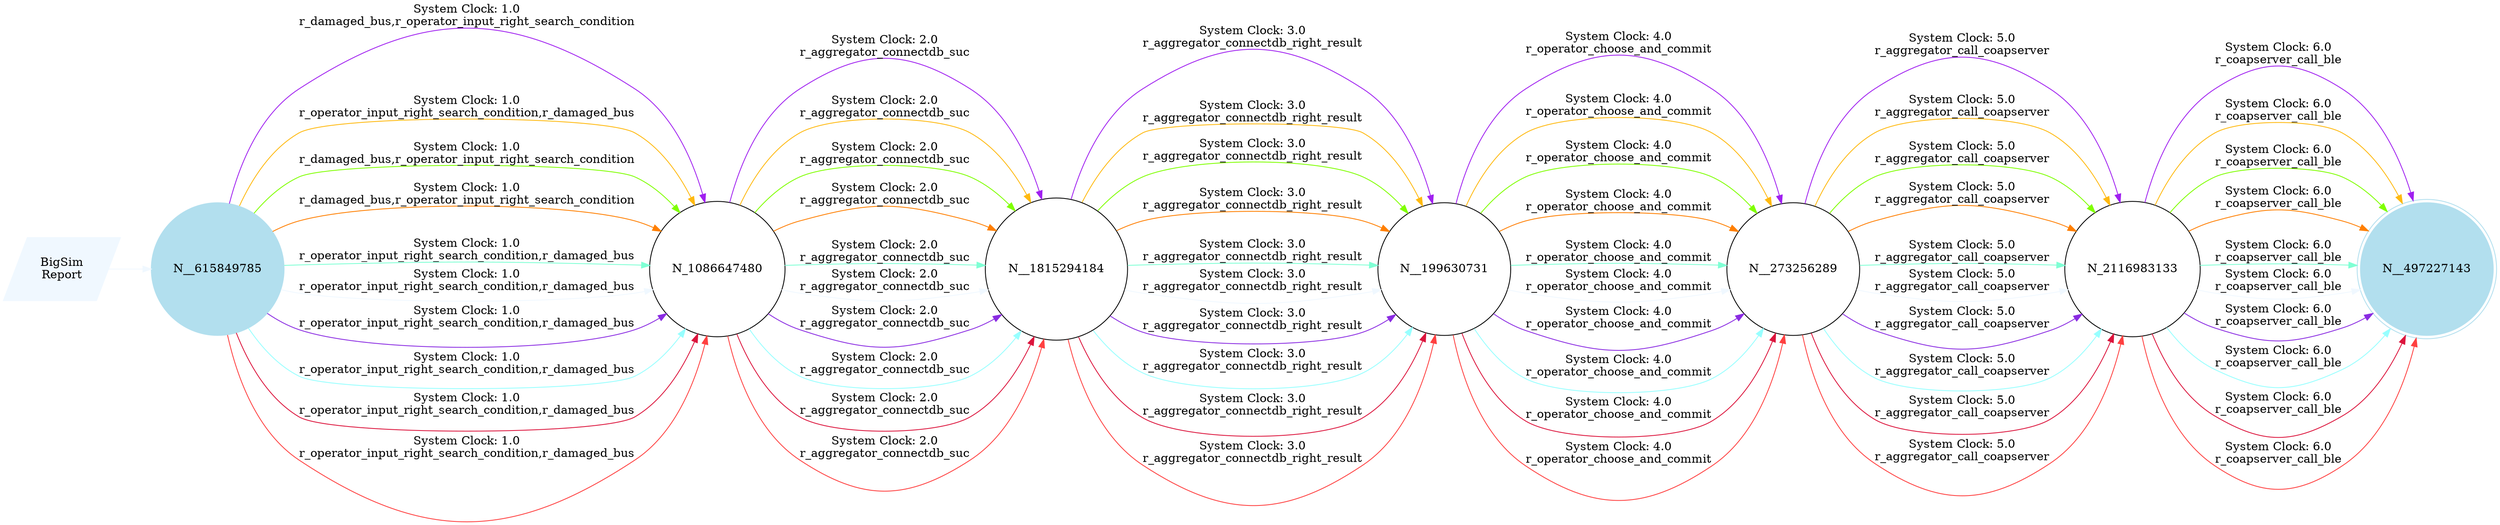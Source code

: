 digraph reaction_graph {
   rankdir=LR;
   Node [shape = circle];
   BigSim_Report [shape = parallelogram color = aliceblue style=filled label="BigSim
Report"];
BigSim_Report -> N__615849785[color = aliceblue label = ""];
 N__615849785
 [shape=circle, color=lightblue2, style=filled];
N__199630731[ label="N__199630731"];
 N__199630731 -> N__273256289[ color = purple label = "System Clock: 4.0
r_operator_choose_and_commit"];
N__1815294184[ label="N__1815294184"];
 N__1815294184 -> N__199630731[ color = purple label = "System Clock: 3.0
r_aggregator_connectdb_right_result"];
N__497227143[ shape = doublecircle, color=lightblue2, style=filled, label="N__497227143"];
N_1086647480[ label="N_1086647480"];
 N_1086647480 -> N__1815294184[ color = purple label = "System Clock: 2.0
r_aggregator_connectdb_suc"];
N__273256289[ label="N__273256289"];
 N__273256289 -> N_2116983133[ color = purple label = "System Clock: 5.0
r_aggregator_call_coapserver"];
N_2116983133[ label="N_2116983133"];
 N_2116983133 -> N__497227143[ color = purple label = "System Clock: 6.0
r_coapserver_call_ble"];
N__615849785[ label="N__615849785"];
 N__615849785 -> N_1086647480[ color = purple label = "System Clock: 1.0
r_damaged_bus,r_operator_input_right_search_condition"];
N__199630731[ label="N__199630731"];
 N__199630731 -> N__273256289[ color = darkgoldenrod1 label = "System Clock: 4.0
r_operator_choose_and_commit"];
N__1815294184[ label="N__1815294184"];
 N__1815294184 -> N__199630731[ color = darkgoldenrod1 label = "System Clock: 3.0
r_aggregator_connectdb_right_result"];
N__497227143[ shape = doublecircle, color=lightblue2, style=filled, label="N__497227143"];
N_1086647480[ label="N_1086647480"];
 N_1086647480 -> N__1815294184[ color = darkgoldenrod1 label = "System Clock: 2.0
r_aggregator_connectdb_suc"];
N__273256289[ label="N__273256289"];
 N__273256289 -> N_2116983133[ color = darkgoldenrod1 label = "System Clock: 5.0
r_aggregator_call_coapserver"];
N_2116983133[ label="N_2116983133"];
 N_2116983133 -> N__497227143[ color = darkgoldenrod1 label = "System Clock: 6.0
r_coapserver_call_ble"];
N__615849785[ label="N__615849785"];
 N__615849785 -> N_1086647480[ color = darkgoldenrod1 label = "System Clock: 1.0
r_operator_input_right_search_condition,r_damaged_bus"];
N__199630731[ label="N__199630731"];
 N__199630731 -> N__273256289[ color = chartreuse1 label = "System Clock: 4.0
r_operator_choose_and_commit"];
N__1815294184[ label="N__1815294184"];
 N__1815294184 -> N__199630731[ color = chartreuse1 label = "System Clock: 3.0
r_aggregator_connectdb_right_result"];
N__497227143[ shape = doublecircle, color=lightblue2, style=filled, label="N__497227143"];
N_1086647480[ label="N_1086647480"];
 N_1086647480 -> N__1815294184[ color = chartreuse1 label = "System Clock: 2.0
r_aggregator_connectdb_suc"];
N__273256289[ label="N__273256289"];
 N__273256289 -> N_2116983133[ color = chartreuse1 label = "System Clock: 5.0
r_aggregator_call_coapserver"];
N_2116983133[ label="N_2116983133"];
 N_2116983133 -> N__497227143[ color = chartreuse1 label = "System Clock: 6.0
r_coapserver_call_ble"];
N__615849785[ label="N__615849785"];
 N__615849785 -> N_1086647480[ color = chartreuse1 label = "System Clock: 1.0
r_damaged_bus,r_operator_input_right_search_condition"];
N__199630731[ label="N__199630731"];
 N__199630731 -> N__273256289[ color = darkorange1 label = "System Clock: 4.0
r_operator_choose_and_commit"];
N__1815294184[ label="N__1815294184"];
 N__1815294184 -> N__199630731[ color = darkorange1 label = "System Clock: 3.0
r_aggregator_connectdb_right_result"];
N__497227143[ shape = doublecircle, color=lightblue2, style=filled, label="N__497227143"];
N_1086647480[ label="N_1086647480"];
 N_1086647480 -> N__1815294184[ color = darkorange1 label = "System Clock: 2.0
r_aggregator_connectdb_suc"];
N__273256289[ label="N__273256289"];
 N__273256289 -> N_2116983133[ color = darkorange1 label = "System Clock: 5.0
r_aggregator_call_coapserver"];
N_2116983133[ label="N_2116983133"];
 N_2116983133 -> N__497227143[ color = darkorange1 label = "System Clock: 6.0
r_coapserver_call_ble"];
N__615849785[ label="N__615849785"];
 N__615849785 -> N_1086647480[ color = darkorange1 label = "System Clock: 1.0
r_damaged_bus,r_operator_input_right_search_condition"];
N__199630731[ label="N__199630731"];
 N__199630731 -> N__273256289[ color = aquamarine1 label = "System Clock: 4.0
r_operator_choose_and_commit"];
N__1815294184[ label="N__1815294184"];
 N__1815294184 -> N__199630731[ color = aquamarine1 label = "System Clock: 3.0
r_aggregator_connectdb_right_result"];
N__497227143[ shape = doublecircle, color=lightblue2, style=filled, label="N__497227143"];
N_1086647480[ label="N_1086647480"];
 N_1086647480 -> N__1815294184[ color = aquamarine1 label = "System Clock: 2.0
r_aggregator_connectdb_suc"];
N__273256289[ label="N__273256289"];
 N__273256289 -> N_2116983133[ color = aquamarine1 label = "System Clock: 5.0
r_aggregator_call_coapserver"];
N_2116983133[ label="N_2116983133"];
 N_2116983133 -> N__497227143[ color = aquamarine1 label = "System Clock: 6.0
r_coapserver_call_ble"];
N__615849785[ label="N__615849785"];
 N__615849785 -> N_1086647480[ color = aquamarine1 label = "System Clock: 1.0
r_operator_input_right_search_condition,r_damaged_bus"];
N__199630731[ label="N__199630731"];
 N__199630731 -> N__273256289[ color = aliceblue label = "System Clock: 4.0
r_operator_choose_and_commit"];
N__1815294184[ label="N__1815294184"];
 N__1815294184 -> N__199630731[ color = aliceblue label = "System Clock: 3.0
r_aggregator_connectdb_right_result"];
N__497227143[ shape = doublecircle, color=lightblue2, style=filled, label="N__497227143"];
N_1086647480[ label="N_1086647480"];
 N_1086647480 -> N__1815294184[ color = aliceblue label = "System Clock: 2.0
r_aggregator_connectdb_suc"];
N__273256289[ label="N__273256289"];
 N__273256289 -> N_2116983133[ color = aliceblue label = "System Clock: 5.0
r_aggregator_call_coapserver"];
N_2116983133[ label="N_2116983133"];
 N_2116983133 -> N__497227143[ color = aliceblue label = "System Clock: 6.0
r_coapserver_call_ble"];
N__615849785[ label="N__615849785"];
 N__615849785 -> N_1086647480[ color = aliceblue label = "System Clock: 1.0
r_operator_input_right_search_condition,r_damaged_bus"];
N__199630731[ label="N__199630731"];
 N__199630731 -> N__273256289[ color = blueviolet label = "System Clock: 4.0
r_operator_choose_and_commit"];
N__1815294184[ label="N__1815294184"];
 N__1815294184 -> N__199630731[ color = blueviolet label = "System Clock: 3.0
r_aggregator_connectdb_right_result"];
N__497227143[ shape = doublecircle, color=lightblue2, style=filled, label="N__497227143"];
N_1086647480[ label="N_1086647480"];
 N_1086647480 -> N__1815294184[ color = blueviolet label = "System Clock: 2.0
r_aggregator_connectdb_suc"];
N__273256289[ label="N__273256289"];
 N__273256289 -> N_2116983133[ color = blueviolet label = "System Clock: 5.0
r_aggregator_call_coapserver"];
N_2116983133[ label="N_2116983133"];
 N_2116983133 -> N__497227143[ color = blueviolet label = "System Clock: 6.0
r_coapserver_call_ble"];
N__615849785[ label="N__615849785"];
 N__615849785 -> N_1086647480[ color = blueviolet label = "System Clock: 1.0
r_operator_input_right_search_condition,r_damaged_bus"];
N__199630731[ label="N__199630731"];
 N__199630731 -> N__273256289[ color = darkslategray1 label = "System Clock: 4.0
r_operator_choose_and_commit"];
N__1815294184[ label="N__1815294184"];
 N__1815294184 -> N__199630731[ color = darkslategray1 label = "System Clock: 3.0
r_aggregator_connectdb_right_result"];
N__497227143[ shape = doublecircle, color=lightblue2, style=filled, label="N__497227143"];
N_1086647480[ label="N_1086647480"];
 N_1086647480 -> N__1815294184[ color = darkslategray1 label = "System Clock: 2.0
r_aggregator_connectdb_suc"];
N__273256289[ label="N__273256289"];
 N__273256289 -> N_2116983133[ color = darkslategray1 label = "System Clock: 5.0
r_aggregator_call_coapserver"];
N_2116983133[ label="N_2116983133"];
 N_2116983133 -> N__497227143[ color = darkslategray1 label = "System Clock: 6.0
r_coapserver_call_ble"];
N__615849785[ label="N__615849785"];
 N__615849785 -> N_1086647480[ color = darkslategray1 label = "System Clock: 1.0
r_operator_input_right_search_condition,r_damaged_bus"];
N__199630731[ label="N__199630731"];
 N__199630731 -> N__273256289[ color = crimson label = "System Clock: 4.0
r_operator_choose_and_commit"];
N__1815294184[ label="N__1815294184"];
 N__1815294184 -> N__199630731[ color = crimson label = "System Clock: 3.0
r_aggregator_connectdb_right_result"];
N__497227143[ shape = doublecircle, color=lightblue2, style=filled, label="N__497227143"];
N_1086647480[ label="N_1086647480"];
 N_1086647480 -> N__1815294184[ color = crimson label = "System Clock: 2.0
r_aggregator_connectdb_suc"];
N__273256289[ label="N__273256289"];
 N__273256289 -> N_2116983133[ color = crimson label = "System Clock: 5.0
r_aggregator_call_coapserver"];
N_2116983133[ label="N_2116983133"];
 N_2116983133 -> N__497227143[ color = crimson label = "System Clock: 6.0
r_coapserver_call_ble"];
N__615849785[ label="N__615849785"];
 N__615849785 -> N_1086647480[ color = crimson label = "System Clock: 1.0
r_operator_input_right_search_condition,r_damaged_bus"];
N__199630731[ label="N__199630731"];
 N__199630731 -> N__273256289[ color = brown1 label = "System Clock: 4.0
r_operator_choose_and_commit"];
N__1815294184[ label="N__1815294184"];
 N__1815294184 -> N__199630731[ color = brown1 label = "System Clock: 3.0
r_aggregator_connectdb_right_result"];
N__497227143[ shape = doublecircle, color=lightblue2, style=filled, label="N__497227143"];
N_1086647480[ label="N_1086647480"];
 N_1086647480 -> N__1815294184[ color = brown1 label = "System Clock: 2.0
r_aggregator_connectdb_suc"];
N__273256289[ label="N__273256289"];
 N__273256289 -> N_2116983133[ color = brown1 label = "System Clock: 5.0
r_aggregator_call_coapserver"];
N_2116983133[ label="N_2116983133"];
 N_2116983133 -> N__497227143[ color = brown1 label = "System Clock: 6.0
r_coapserver_call_ble"];
N__615849785[ label="N__615849785"];
 N__615849785 -> N_1086647480[ color = brown1 label = "System Clock: 1.0
r_operator_input_right_search_condition,r_damaged_bus"];
}

